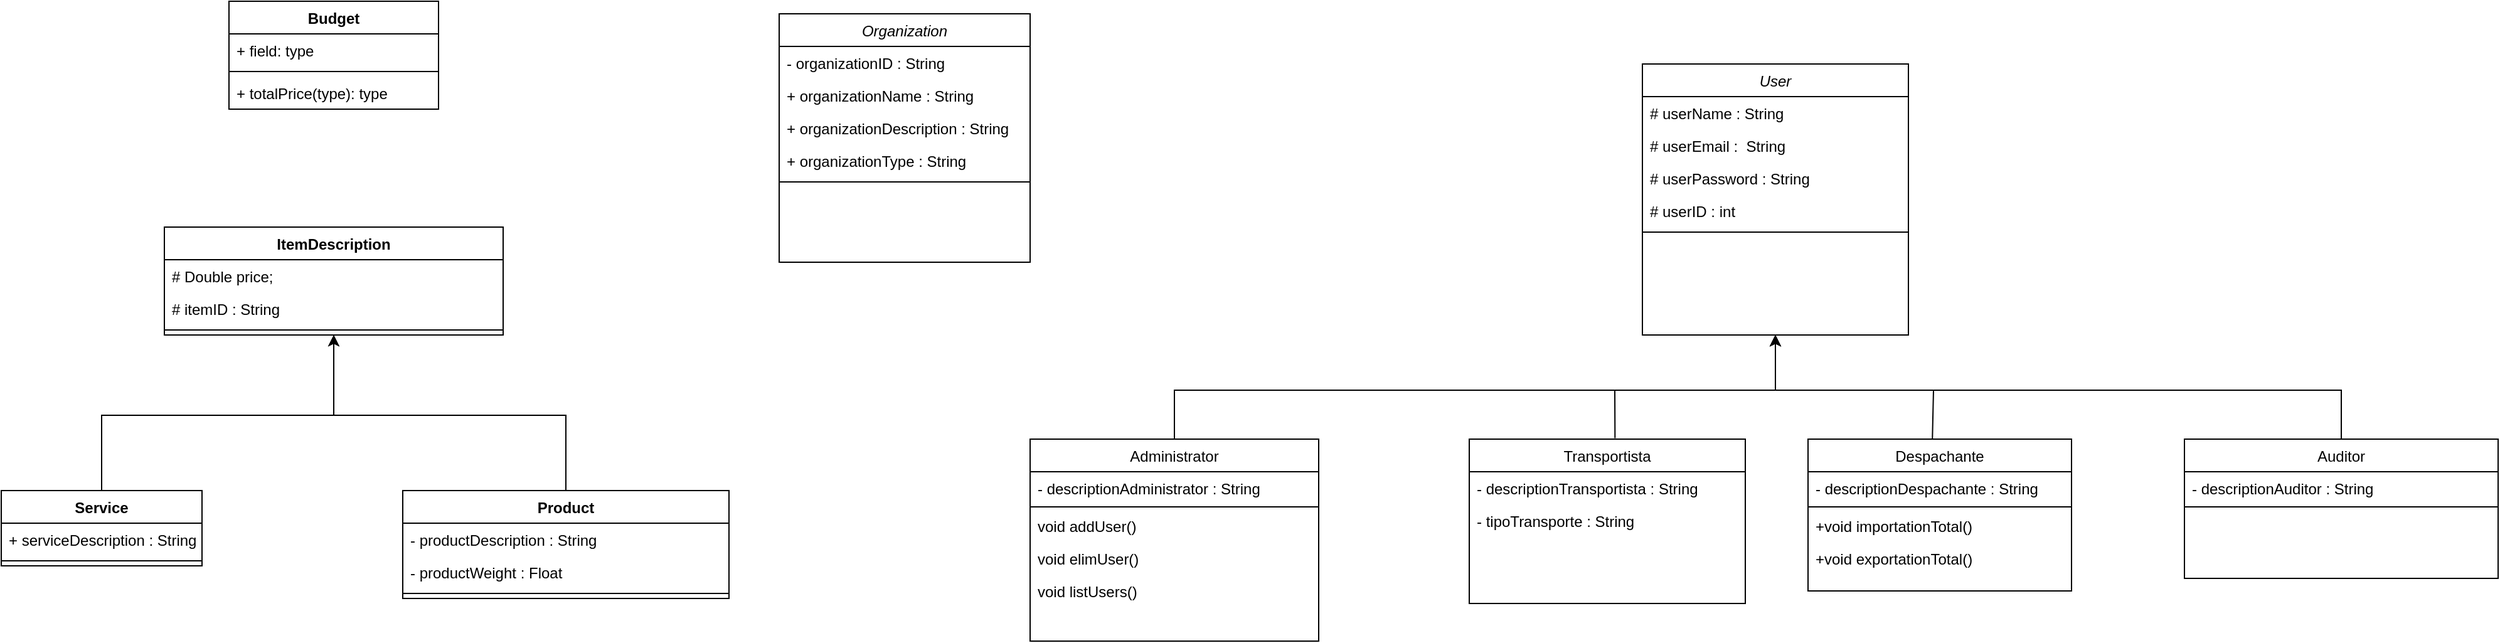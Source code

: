 <mxfile version="20.6.0" type="github">
  <diagram id="C5RBs43oDa-KdzZeNtuy" name="Page-1">
    <mxGraphModel dx="2208" dy="802" grid="1" gridSize="10" guides="1" tooltips="1" connect="1" arrows="1" fold="1" page="1" pageScale="1" pageWidth="827" pageHeight="1169" math="0" shadow="0">
      <root>
        <mxCell id="WIyWlLk6GJQsqaUBKTNV-0" />
        <mxCell id="WIyWlLk6GJQsqaUBKTNV-1" parent="WIyWlLk6GJQsqaUBKTNV-0" />
        <mxCell id="zkfFHV4jXpPFQw0GAbJ--0" value="Organization" style="swimlane;fontStyle=2;align=center;verticalAlign=top;childLayout=stackLayout;horizontal=1;startSize=26;horizontalStack=0;resizeParent=1;resizeLast=0;collapsible=1;marginBottom=0;rounded=0;shadow=0;strokeWidth=1;" parent="WIyWlLk6GJQsqaUBKTNV-1" vertex="1">
          <mxGeometry x="-180" y="80" width="200" height="198" as="geometry">
            <mxRectangle x="230" y="140" width="160" height="26" as="alternateBounds" />
          </mxGeometry>
        </mxCell>
        <mxCell id="zkfFHV4jXpPFQw0GAbJ--1" value="- organizationID : String" style="text;align=left;verticalAlign=top;spacingLeft=4;spacingRight=4;overflow=hidden;rotatable=0;points=[[0,0.5],[1,0.5]];portConstraint=eastwest;" parent="zkfFHV4jXpPFQw0GAbJ--0" vertex="1">
          <mxGeometry y="26" width="200" height="26" as="geometry" />
        </mxCell>
        <mxCell id="zkfFHV4jXpPFQw0GAbJ--2" value="+ organizationName : String" style="text;align=left;verticalAlign=top;spacingLeft=4;spacingRight=4;overflow=hidden;rotatable=0;points=[[0,0.5],[1,0.5]];portConstraint=eastwest;rounded=0;shadow=0;html=0;" parent="zkfFHV4jXpPFQw0GAbJ--0" vertex="1">
          <mxGeometry y="52" width="200" height="26" as="geometry" />
        </mxCell>
        <mxCell id="0PJcdpuQWX0hz_KVPoax-0" value="+ organizationDescription : String" style="text;align=left;verticalAlign=top;spacingLeft=4;spacingRight=4;overflow=hidden;rotatable=0;points=[[0,0.5],[1,0.5]];portConstraint=eastwest;rounded=0;shadow=0;html=0;" vertex="1" parent="zkfFHV4jXpPFQw0GAbJ--0">
          <mxGeometry y="78" width="200" height="26" as="geometry" />
        </mxCell>
        <mxCell id="0PJcdpuQWX0hz_KVPoax-1" value="+ organizationType : String" style="text;align=left;verticalAlign=top;spacingLeft=4;spacingRight=4;overflow=hidden;rotatable=0;points=[[0,0.5],[1,0.5]];portConstraint=eastwest;rounded=0;shadow=0;html=0;" vertex="1" parent="zkfFHV4jXpPFQw0GAbJ--0">
          <mxGeometry y="104" width="200" height="26" as="geometry" />
        </mxCell>
        <mxCell id="zkfFHV4jXpPFQw0GAbJ--4" value="" style="line;html=1;strokeWidth=1;align=left;verticalAlign=middle;spacingTop=-1;spacingLeft=3;spacingRight=3;rotatable=0;labelPosition=right;points=[];portConstraint=eastwest;" parent="zkfFHV4jXpPFQw0GAbJ--0" vertex="1">
          <mxGeometry y="130" width="200" height="8" as="geometry" />
        </mxCell>
        <mxCell id="zkfFHV4jXpPFQw0GAbJ--13" value="Administrator" style="swimlane;fontStyle=0;align=center;verticalAlign=top;childLayout=stackLayout;horizontal=1;startSize=26;horizontalStack=0;resizeParent=1;resizeLast=0;collapsible=1;marginBottom=0;rounded=0;shadow=0;strokeWidth=1;" parent="WIyWlLk6GJQsqaUBKTNV-1" vertex="1">
          <mxGeometry x="20" y="419" width="230" height="161" as="geometry">
            <mxRectangle x="340" y="380" width="170" height="26" as="alternateBounds" />
          </mxGeometry>
        </mxCell>
        <mxCell id="0PJcdpuQWX0hz_KVPoax-30" value="- descriptionAdministrator : String " style="text;strokeColor=none;fillColor=none;align=left;verticalAlign=top;spacingLeft=4;spacingRight=4;overflow=hidden;rotatable=0;points=[[0,0.5],[1,0.5]];portConstraint=eastwest;" vertex="1" parent="zkfFHV4jXpPFQw0GAbJ--13">
          <mxGeometry y="26" width="230" height="26" as="geometry" />
        </mxCell>
        <mxCell id="0PJcdpuQWX0hz_KVPoax-8" value="" style="line;html=1;strokeWidth=1;align=left;verticalAlign=middle;spacingTop=-1;spacingLeft=3;spacingRight=3;rotatable=0;labelPosition=right;points=[];portConstraint=eastwest;" vertex="1" parent="zkfFHV4jXpPFQw0GAbJ--13">
          <mxGeometry y="52" width="230" height="4" as="geometry" />
        </mxCell>
        <mxCell id="zkfFHV4jXpPFQw0GAbJ--14" value="void addUser()&#xa;" style="text;align=left;verticalAlign=top;spacingLeft=4;spacingRight=4;overflow=hidden;rotatable=0;points=[[0,0.5],[1,0.5]];portConstraint=eastwest;" parent="zkfFHV4jXpPFQw0GAbJ--13" vertex="1">
          <mxGeometry y="56" width="230" height="26" as="geometry" />
        </mxCell>
        <mxCell id="HlrhqmmVT2gP28BDMBHd-20" value="void elimUser()" style="text;align=left;verticalAlign=top;spacingLeft=4;spacingRight=4;overflow=hidden;rotatable=0;points=[[0,0.5],[1,0.5]];portConstraint=eastwest;" parent="zkfFHV4jXpPFQw0GAbJ--13" vertex="1">
          <mxGeometry y="82" width="230" height="26" as="geometry" />
        </mxCell>
        <mxCell id="0PJcdpuQWX0hz_KVPoax-31" value="void listUsers()" style="text;align=left;verticalAlign=top;spacingLeft=4;spacingRight=4;overflow=hidden;rotatable=0;points=[[0,0.5],[1,0.5]];portConstraint=eastwest;" vertex="1" parent="zkfFHV4jXpPFQw0GAbJ--13">
          <mxGeometry y="108" width="230" height="26" as="geometry" />
        </mxCell>
        <mxCell id="zkfFHV4jXpPFQw0GAbJ--17" value="User" style="swimlane;fontStyle=2;align=center;verticalAlign=top;childLayout=stackLayout;horizontal=1;startSize=26;horizontalStack=0;resizeParent=1;resizeLast=0;collapsible=1;marginBottom=0;rounded=0;shadow=0;strokeWidth=1;" parent="WIyWlLk6GJQsqaUBKTNV-1" vertex="1">
          <mxGeometry x="508" y="120" width="212" height="216" as="geometry">
            <mxRectangle x="550" y="140" width="160" height="26" as="alternateBounds" />
          </mxGeometry>
        </mxCell>
        <mxCell id="zkfFHV4jXpPFQw0GAbJ--18" value="# userName : String " style="text;align=left;verticalAlign=top;spacingLeft=4;spacingRight=4;overflow=hidden;rotatable=0;points=[[0,0.5],[1,0.5]];portConstraint=eastwest;" parent="zkfFHV4jXpPFQw0GAbJ--17" vertex="1">
          <mxGeometry y="26" width="212" height="26" as="geometry" />
        </mxCell>
        <mxCell id="zkfFHV4jXpPFQw0GAbJ--19" value="# userEmail :  String " style="text;align=left;verticalAlign=top;spacingLeft=4;spacingRight=4;overflow=hidden;rotatable=0;points=[[0,0.5],[1,0.5]];portConstraint=eastwest;rounded=0;shadow=0;html=0;" parent="zkfFHV4jXpPFQw0GAbJ--17" vertex="1">
          <mxGeometry y="52" width="212" height="26" as="geometry" />
        </mxCell>
        <mxCell id="zkfFHV4jXpPFQw0GAbJ--20" value=" # userPassword : String  &#xa;" style="text;align=left;verticalAlign=top;spacingLeft=4;spacingRight=4;overflow=hidden;rotatable=0;points=[[0,0.5],[1,0.5]];portConstraint=eastwest;rounded=0;shadow=0;html=0;" parent="zkfFHV4jXpPFQw0GAbJ--17" vertex="1">
          <mxGeometry y="78" width="212" height="26" as="geometry" />
        </mxCell>
        <mxCell id="zkfFHV4jXpPFQw0GAbJ--22" value=" # userID : int&#xa;" style="text;align=left;verticalAlign=top;spacingLeft=4;spacingRight=4;overflow=hidden;rotatable=0;points=[[0,0.5],[1,0.5]];portConstraint=eastwest;rounded=0;shadow=0;html=0;" parent="zkfFHV4jXpPFQw0GAbJ--17" vertex="1">
          <mxGeometry y="104" width="212" height="26" as="geometry" />
        </mxCell>
        <mxCell id="zkfFHV4jXpPFQw0GAbJ--23" value="" style="line;html=1;strokeWidth=1;align=left;verticalAlign=middle;spacingTop=-1;spacingLeft=3;spacingRight=3;rotatable=0;labelPosition=right;points=[];portConstraint=eastwest;" parent="zkfFHV4jXpPFQw0GAbJ--17" vertex="1">
          <mxGeometry y="130" width="212" height="8" as="geometry" />
        </mxCell>
        <mxCell id="HlrhqmmVT2gP28BDMBHd-27" value="Service" style="swimlane;fontStyle=1;align=center;verticalAlign=top;childLayout=stackLayout;horizontal=1;startSize=26;horizontalStack=0;resizeParent=1;resizeParentMax=0;resizeLast=0;collapsible=1;marginBottom=0;" parent="WIyWlLk6GJQsqaUBKTNV-1" vertex="1">
          <mxGeometry x="-800" y="460" width="160" height="60" as="geometry" />
        </mxCell>
        <mxCell id="HlrhqmmVT2gP28BDMBHd-28" value="+ serviceDescription : String" style="text;strokeColor=none;fillColor=none;align=left;verticalAlign=top;spacingLeft=4;spacingRight=4;overflow=hidden;rotatable=0;points=[[0,0.5],[1,0.5]];portConstraint=eastwest;" parent="HlrhqmmVT2gP28BDMBHd-27" vertex="1">
          <mxGeometry y="26" width="160" height="26" as="geometry" />
        </mxCell>
        <mxCell id="HlrhqmmVT2gP28BDMBHd-29" value="" style="line;strokeWidth=1;fillColor=none;align=left;verticalAlign=middle;spacingTop=-1;spacingLeft=3;spacingRight=3;rotatable=0;labelPosition=right;points=[];portConstraint=eastwest;" parent="HlrhqmmVT2gP28BDMBHd-27" vertex="1">
          <mxGeometry y="52" width="160" height="8" as="geometry" />
        </mxCell>
        <mxCell id="HlrhqmmVT2gP28BDMBHd-31" value="Product" style="swimlane;fontStyle=1;align=center;verticalAlign=top;childLayout=stackLayout;horizontal=1;startSize=26;horizontalStack=0;resizeParent=1;resizeParentMax=0;resizeLast=0;collapsible=1;marginBottom=0;" parent="WIyWlLk6GJQsqaUBKTNV-1" vertex="1">
          <mxGeometry x="-480" y="460" width="260" height="86" as="geometry" />
        </mxCell>
        <mxCell id="HlrhqmmVT2gP28BDMBHd-32" value="- productDescription : String &#xa;" style="text;strokeColor=none;fillColor=none;align=left;verticalAlign=top;spacingLeft=4;spacingRight=4;overflow=hidden;rotatable=0;points=[[0,0.5],[1,0.5]];portConstraint=eastwest;" parent="HlrhqmmVT2gP28BDMBHd-31" vertex="1">
          <mxGeometry y="26" width="260" height="26" as="geometry" />
        </mxCell>
        <mxCell id="0PJcdpuQWX0hz_KVPoax-15" value="- productWeight : Float&#xa;" style="text;strokeColor=none;fillColor=none;align=left;verticalAlign=top;spacingLeft=4;spacingRight=4;overflow=hidden;rotatable=0;points=[[0,0.5],[1,0.5]];portConstraint=eastwest;" vertex="1" parent="HlrhqmmVT2gP28BDMBHd-31">
          <mxGeometry y="52" width="260" height="26" as="geometry" />
        </mxCell>
        <mxCell id="HlrhqmmVT2gP28BDMBHd-33" value="" style="line;strokeWidth=1;fillColor=none;align=left;verticalAlign=middle;spacingTop=-1;spacingLeft=3;spacingRight=3;rotatable=0;labelPosition=right;points=[];portConstraint=eastwest;" parent="HlrhqmmVT2gP28BDMBHd-31" vertex="1">
          <mxGeometry y="78" width="260" height="8" as="geometry" />
        </mxCell>
        <mxCell id="HlrhqmmVT2gP28BDMBHd-36" value="ItemDescription" style="swimlane;fontStyle=1;align=center;verticalAlign=top;childLayout=stackLayout;horizontal=1;startSize=26;horizontalStack=0;resizeParent=1;resizeParentMax=0;resizeLast=0;collapsible=1;marginBottom=0;" parent="WIyWlLk6GJQsqaUBKTNV-1" vertex="1">
          <mxGeometry x="-670" y="250" width="270" height="86" as="geometry" />
        </mxCell>
        <mxCell id="HlrhqmmVT2gP28BDMBHd-40" value="# Double price;&#xa;" style="text;strokeColor=none;fillColor=none;align=left;verticalAlign=top;spacingLeft=4;spacingRight=4;overflow=hidden;rotatable=0;points=[[0,0.5],[1,0.5]];portConstraint=eastwest;" parent="HlrhqmmVT2gP28BDMBHd-36" vertex="1">
          <mxGeometry y="26" width="270" height="26" as="geometry" />
        </mxCell>
        <mxCell id="HlrhqmmVT2gP28BDMBHd-41" value="# itemID : String" style="text;strokeColor=none;fillColor=none;align=left;verticalAlign=top;spacingLeft=4;spacingRight=4;overflow=hidden;rotatable=0;points=[[0,0.5],[1,0.5]];portConstraint=eastwest;" parent="HlrhqmmVT2gP28BDMBHd-36" vertex="1">
          <mxGeometry y="52" width="270" height="26" as="geometry" />
        </mxCell>
        <mxCell id="HlrhqmmVT2gP28BDMBHd-38" value="" style="line;strokeWidth=1;fillColor=none;align=left;verticalAlign=middle;spacingTop=-1;spacingLeft=3;spacingRight=3;rotatable=0;labelPosition=right;points=[];portConstraint=eastwest;" parent="HlrhqmmVT2gP28BDMBHd-36" vertex="1">
          <mxGeometry y="78" width="270" height="8" as="geometry" />
        </mxCell>
        <mxCell id="0PJcdpuQWX0hz_KVPoax-3" value="Transportista" style="swimlane;fontStyle=0;align=center;verticalAlign=top;childLayout=stackLayout;horizontal=1;startSize=26;horizontalStack=0;resizeParent=1;resizeLast=0;collapsible=1;marginBottom=0;rounded=0;shadow=0;strokeWidth=1;" vertex="1" parent="WIyWlLk6GJQsqaUBKTNV-1">
          <mxGeometry x="370" y="419" width="220" height="131" as="geometry">
            <mxRectangle x="340" y="380" width="170" height="26" as="alternateBounds" />
          </mxGeometry>
        </mxCell>
        <mxCell id="0PJcdpuQWX0hz_KVPoax-13" value="- descriptionTransportista : String " style="text;strokeColor=none;fillColor=none;align=left;verticalAlign=top;spacingLeft=4;spacingRight=4;overflow=hidden;rotatable=0;points=[[0,0.5],[1,0.5]];portConstraint=eastwest;" vertex="1" parent="0PJcdpuQWX0hz_KVPoax-3">
          <mxGeometry y="26" width="220" height="26" as="geometry" />
        </mxCell>
        <mxCell id="0PJcdpuQWX0hz_KVPoax-14" value="- tipoTransporte : String " style="text;strokeColor=none;fillColor=none;align=left;verticalAlign=top;spacingLeft=4;spacingRight=4;overflow=hidden;rotatable=0;points=[[0,0.5],[1,0.5]];portConstraint=eastwest;" vertex="1" parent="0PJcdpuQWX0hz_KVPoax-3">
          <mxGeometry y="52" width="220" height="26" as="geometry" />
        </mxCell>
        <mxCell id="0PJcdpuQWX0hz_KVPoax-9" value="Despachante" style="swimlane;fontStyle=0;align=center;verticalAlign=top;childLayout=stackLayout;horizontal=1;startSize=26;horizontalStack=0;resizeParent=1;resizeLast=0;collapsible=1;marginBottom=0;rounded=0;shadow=0;strokeWidth=1;" vertex="1" parent="WIyWlLk6GJQsqaUBKTNV-1">
          <mxGeometry x="640" y="419" width="210" height="121" as="geometry">
            <mxRectangle x="340" y="380" width="170" height="26" as="alternateBounds" />
          </mxGeometry>
        </mxCell>
        <mxCell id="0PJcdpuQWX0hz_KVPoax-20" value="- descriptionDespachante : String " style="text;strokeColor=none;fillColor=none;align=left;verticalAlign=top;spacingLeft=4;spacingRight=4;overflow=hidden;rotatable=0;points=[[0,0.5],[1,0.5]];portConstraint=eastwest;" vertex="1" parent="0PJcdpuQWX0hz_KVPoax-9">
          <mxGeometry y="26" width="210" height="26" as="geometry" />
        </mxCell>
        <mxCell id="0PJcdpuQWX0hz_KVPoax-10" value="" style="line;html=1;strokeWidth=1;align=left;verticalAlign=middle;spacingTop=-1;spacingLeft=3;spacingRight=3;rotatable=0;labelPosition=right;points=[];portConstraint=eastwest;" vertex="1" parent="0PJcdpuQWX0hz_KVPoax-9">
          <mxGeometry y="52" width="210" height="4" as="geometry" />
        </mxCell>
        <mxCell id="0PJcdpuQWX0hz_KVPoax-18" value="+void importationTotal()&#xa;" style="text;align=left;verticalAlign=top;spacingLeft=4;spacingRight=4;overflow=hidden;rotatable=0;points=[[0,0.5],[1,0.5]];portConstraint=eastwest;" vertex="1" parent="0PJcdpuQWX0hz_KVPoax-9">
          <mxGeometry y="56" width="210" height="26" as="geometry" />
        </mxCell>
        <mxCell id="0PJcdpuQWX0hz_KVPoax-19" value="+void exportationTotal()&#xa;" style="text;align=left;verticalAlign=top;spacingLeft=4;spacingRight=4;overflow=hidden;rotatable=0;points=[[0,0.5],[1,0.5]];portConstraint=eastwest;" vertex="1" parent="0PJcdpuQWX0hz_KVPoax-9">
          <mxGeometry y="82" width="210" height="26" as="geometry" />
        </mxCell>
        <mxCell id="0PJcdpuQWX0hz_KVPoax-11" value="Auditor" style="swimlane;fontStyle=0;align=center;verticalAlign=top;childLayout=stackLayout;horizontal=1;startSize=26;horizontalStack=0;resizeParent=1;resizeLast=0;collapsible=1;marginBottom=0;rounded=0;shadow=0;strokeWidth=1;" vertex="1" parent="WIyWlLk6GJQsqaUBKTNV-1">
          <mxGeometry x="940" y="419" width="250" height="111" as="geometry">
            <mxRectangle x="340" y="380" width="170" height="26" as="alternateBounds" />
          </mxGeometry>
        </mxCell>
        <mxCell id="0PJcdpuQWX0hz_KVPoax-23" value="- descriptionAuditor : String " style="text;strokeColor=none;fillColor=none;align=left;verticalAlign=top;spacingLeft=4;spacingRight=4;overflow=hidden;rotatable=0;points=[[0,0.5],[1,0.5]];portConstraint=eastwest;" vertex="1" parent="0PJcdpuQWX0hz_KVPoax-11">
          <mxGeometry y="26" width="250" height="26" as="geometry" />
        </mxCell>
        <mxCell id="0PJcdpuQWX0hz_KVPoax-12" value="" style="line;html=1;strokeWidth=1;align=left;verticalAlign=middle;spacingTop=-1;spacingLeft=3;spacingRight=3;rotatable=0;labelPosition=right;points=[];portConstraint=eastwest;" vertex="1" parent="0PJcdpuQWX0hz_KVPoax-11">
          <mxGeometry y="52" width="250" height="4" as="geometry" />
        </mxCell>
        <mxCell id="0PJcdpuQWX0hz_KVPoax-16" value="" style="endArrow=classic;html=1;rounded=0;exitX=0.5;exitY=0;exitDx=0;exitDy=0;entryX=0.5;entryY=1;entryDx=0;entryDy=0;" edge="1" parent="WIyWlLk6GJQsqaUBKTNV-1" source="zkfFHV4jXpPFQw0GAbJ--13" target="zkfFHV4jXpPFQw0GAbJ--17">
          <mxGeometry width="50" height="50" relative="1" as="geometry">
            <mxPoint x="190" y="336" as="sourcePoint" />
            <mxPoint x="320" y="330" as="targetPoint" />
            <Array as="points">
              <mxPoint x="135" y="380" />
              <mxPoint x="614" y="380" />
            </Array>
          </mxGeometry>
        </mxCell>
        <mxCell id="0PJcdpuQWX0hz_KVPoax-17" value="" style="endArrow=classic;html=1;rounded=0;exitX=0.528;exitY=-0.006;exitDx=0;exitDy=0;exitPerimeter=0;entryX=0.5;entryY=1;entryDx=0;entryDy=0;" edge="1" parent="WIyWlLk6GJQsqaUBKTNV-1" source="0PJcdpuQWX0hz_KVPoax-3" target="zkfFHV4jXpPFQw0GAbJ--17">
          <mxGeometry width="50" height="50" relative="1" as="geometry">
            <mxPoint x="480" y="410" as="sourcePoint" />
            <mxPoint x="620" y="380" as="targetPoint" />
            <Array as="points">
              <mxPoint x="486" y="380" />
              <mxPoint x="614" y="380" />
            </Array>
          </mxGeometry>
        </mxCell>
        <mxCell id="0PJcdpuQWX0hz_KVPoax-21" value="" style="endArrow=classic;html=1;rounded=0;exitX=0.472;exitY=-0.003;exitDx=0;exitDy=0;exitPerimeter=0;entryX=0.5;entryY=1;entryDx=0;entryDy=0;" edge="1" parent="WIyWlLk6GJQsqaUBKTNV-1" source="0PJcdpuQWX0hz_KVPoax-9" target="zkfFHV4jXpPFQw0GAbJ--17">
          <mxGeometry width="50" height="50" relative="1" as="geometry">
            <mxPoint x="690" y="410" as="sourcePoint" />
            <mxPoint x="620" y="380" as="targetPoint" />
            <Array as="points">
              <mxPoint x="740" y="380" />
              <mxPoint x="614" y="380" />
            </Array>
          </mxGeometry>
        </mxCell>
        <mxCell id="0PJcdpuQWX0hz_KVPoax-22" value="" style="endArrow=classic;html=1;rounded=0;exitX=0.5;exitY=0;exitDx=0;exitDy=0;entryX=0.5;entryY=1;entryDx=0;entryDy=0;" edge="1" parent="WIyWlLk6GJQsqaUBKTNV-1" source="0PJcdpuQWX0hz_KVPoax-11" target="zkfFHV4jXpPFQw0GAbJ--17">
          <mxGeometry width="50" height="50" relative="1" as="geometry">
            <mxPoint x="810" y="430" as="sourcePoint" />
            <mxPoint x="910" y="350" as="targetPoint" />
            <Array as="points">
              <mxPoint x="1065" y="380" />
              <mxPoint x="614" y="380" />
            </Array>
          </mxGeometry>
        </mxCell>
        <mxCell id="0PJcdpuQWX0hz_KVPoax-24" value="" style="endArrow=classic;html=1;rounded=0;exitX=0.5;exitY=0;exitDx=0;exitDy=0;entryX=0.5;entryY=1;entryDx=0;entryDy=0;" edge="1" parent="WIyWlLk6GJQsqaUBKTNV-1" source="HlrhqmmVT2gP28BDMBHd-27" target="HlrhqmmVT2gP28BDMBHd-36">
          <mxGeometry width="50" height="50" relative="1" as="geometry">
            <mxPoint x="-640" y="440" as="sourcePoint" />
            <mxPoint x="-590" y="390" as="targetPoint" />
            <Array as="points">
              <mxPoint x="-720" y="400" />
              <mxPoint x="-535" y="400" />
            </Array>
          </mxGeometry>
        </mxCell>
        <mxCell id="0PJcdpuQWX0hz_KVPoax-25" value="" style="endArrow=classic;html=1;rounded=0;exitX=0.5;exitY=0;exitDx=0;exitDy=0;entryX=0.5;entryY=1;entryDx=0;entryDy=0;" edge="1" parent="WIyWlLk6GJQsqaUBKTNV-1" source="HlrhqmmVT2gP28BDMBHd-31" target="HlrhqmmVT2gP28BDMBHd-36">
          <mxGeometry width="50" height="50" relative="1" as="geometry">
            <mxPoint x="-360" y="460" as="sourcePoint" />
            <mxPoint x="-310" y="410" as="targetPoint" />
            <Array as="points">
              <mxPoint x="-350" y="400" />
              <mxPoint x="-535" y="400" />
            </Array>
          </mxGeometry>
        </mxCell>
        <mxCell id="0PJcdpuQWX0hz_KVPoax-26" value="Budget" style="swimlane;fontStyle=1;align=center;verticalAlign=top;childLayout=stackLayout;horizontal=1;startSize=26;horizontalStack=0;resizeParent=1;resizeParentMax=0;resizeLast=0;collapsible=1;marginBottom=0;" vertex="1" parent="WIyWlLk6GJQsqaUBKTNV-1">
          <mxGeometry x="-618.5" y="70" width="167" height="86" as="geometry" />
        </mxCell>
        <mxCell id="0PJcdpuQWX0hz_KVPoax-27" value="+ field: type" style="text;strokeColor=none;fillColor=none;align=left;verticalAlign=top;spacingLeft=4;spacingRight=4;overflow=hidden;rotatable=0;points=[[0,0.5],[1,0.5]];portConstraint=eastwest;" vertex="1" parent="0PJcdpuQWX0hz_KVPoax-26">
          <mxGeometry y="26" width="167" height="26" as="geometry" />
        </mxCell>
        <mxCell id="0PJcdpuQWX0hz_KVPoax-28" value="" style="line;strokeWidth=1;fillColor=none;align=left;verticalAlign=middle;spacingTop=-1;spacingLeft=3;spacingRight=3;rotatable=0;labelPosition=right;points=[];portConstraint=eastwest;" vertex="1" parent="0PJcdpuQWX0hz_KVPoax-26">
          <mxGeometry y="52" width="167" height="8" as="geometry" />
        </mxCell>
        <mxCell id="0PJcdpuQWX0hz_KVPoax-29" value="+ totalPrice(type): type" style="text;strokeColor=none;fillColor=none;align=left;verticalAlign=top;spacingLeft=4;spacingRight=4;overflow=hidden;rotatable=0;points=[[0,0.5],[1,0.5]];portConstraint=eastwest;" vertex="1" parent="0PJcdpuQWX0hz_KVPoax-26">
          <mxGeometry y="60" width="167" height="26" as="geometry" />
        </mxCell>
      </root>
    </mxGraphModel>
  </diagram>
</mxfile>
